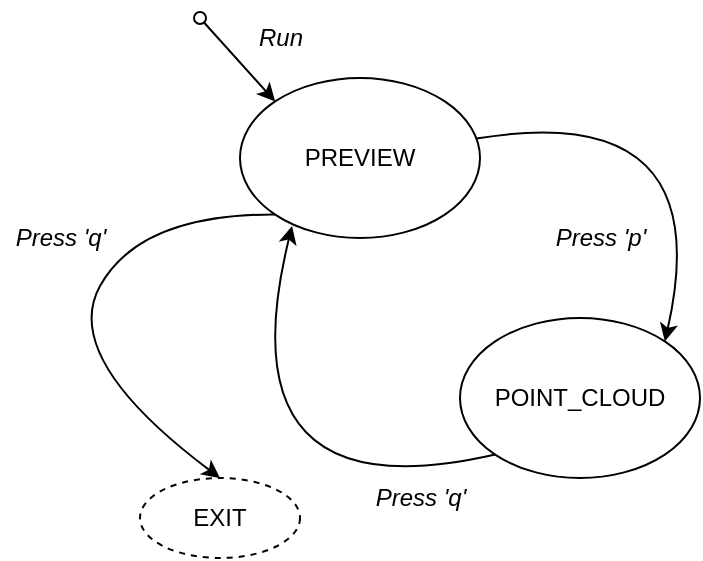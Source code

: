 <mxfile version="12.4.3" type="github" pages="1">
  <diagram name="Page-1" id="edf60f1a-56cd-e834-aa8a-f176f3a09ee4">
    <mxGraphModel dx="1424" dy="832" grid="1" gridSize="10" guides="1" tooltips="1" connect="1" arrows="1" fold="1" page="1" pageScale="1" pageWidth="1100" pageHeight="850" background="#ffffff" math="0" shadow="0">
      <root>
        <mxCell id="0"/>
        <mxCell id="1" parent="0"/>
        <mxCell id="_h5BoRMPPfImRbqNzBkp-1" value="PREVIEW" style="ellipse;whiteSpace=wrap;html=1;" parent="1" vertex="1">
          <mxGeometry x="180" y="130" width="120" height="80" as="geometry"/>
        </mxCell>
        <mxCell id="_h5BoRMPPfImRbqNzBkp-2" value="POINT_CLOUD" style="ellipse;whiteSpace=wrap;html=1;" parent="1" vertex="1">
          <mxGeometry x="290" y="250" width="120" height="80" as="geometry"/>
        </mxCell>
        <mxCell id="_h5BoRMPPfImRbqNzBkp-5" value="" style="endArrow=classic;html=1;entryX=0;entryY=0;entryDx=0;entryDy=0;startArrow=oval;startFill=0;" parent="1" target="_h5BoRMPPfImRbqNzBkp-1" edge="1">
          <mxGeometry width="50" height="50" relative="1" as="geometry">
            <mxPoint x="160" y="100" as="sourcePoint"/>
            <mxPoint x="170" y="40" as="targetPoint"/>
          </mxGeometry>
        </mxCell>
        <mxCell id="_h5BoRMPPfImRbqNzBkp-6" value="&lt;i&gt;Run&lt;/i&gt;" style="text;html=1;align=center;verticalAlign=middle;resizable=0;points=[];;autosize=1;" parent="1" vertex="1">
          <mxGeometry x="180" y="100" width="40" height="20" as="geometry"/>
        </mxCell>
        <mxCell id="_h5BoRMPPfImRbqNzBkp-7" value="&lt;i&gt;Press &#39;p&#39;&lt;br&gt;&lt;/i&gt;" style="text;html=1;align=center;verticalAlign=middle;resizable=0;points=[];;autosize=1;" parent="1" vertex="1">
          <mxGeometry x="330" y="200" width="60" height="20" as="geometry"/>
        </mxCell>
        <mxCell id="_h5BoRMPPfImRbqNzBkp-8" value="" style="curved=1;endArrow=classic;html=1;entryX=1;entryY=0;entryDx=0;entryDy=0;" parent="1" source="_h5BoRMPPfImRbqNzBkp-1" target="_h5BoRMPPfImRbqNzBkp-2" edge="1">
          <mxGeometry width="50" height="50" relative="1" as="geometry">
            <mxPoint x="150" y="520" as="sourcePoint"/>
            <mxPoint x="200" y="470" as="targetPoint"/>
            <Array as="points">
              <mxPoint x="420" y="140"/>
            </Array>
          </mxGeometry>
        </mxCell>
        <mxCell id="_h5BoRMPPfImRbqNzBkp-11" value="" style="curved=1;endArrow=classic;html=1;entryX=0.217;entryY=0.925;entryDx=0;entryDy=0;entryPerimeter=0;exitX=0;exitY=1;exitDx=0;exitDy=0;" parent="1" source="_h5BoRMPPfImRbqNzBkp-2" target="_h5BoRMPPfImRbqNzBkp-1" edge="1">
          <mxGeometry width="50" height="50" relative="1" as="geometry">
            <mxPoint x="129.999" y="280.299" as="sourcePoint"/>
            <mxPoint x="224.216" y="381.716" as="targetPoint"/>
            <Array as="points">
              <mxPoint x="170" y="350"/>
            </Array>
          </mxGeometry>
        </mxCell>
        <mxCell id="_h5BoRMPPfImRbqNzBkp-12" value="&lt;i&gt;Press &#39;q&#39;&lt;br&gt;&lt;/i&gt;" style="text;html=1;align=center;verticalAlign=middle;resizable=0;points=[];;autosize=1;" parent="1" vertex="1">
          <mxGeometry x="240" y="330" width="60" height="20" as="geometry"/>
        </mxCell>
        <mxCell id="_h5BoRMPPfImRbqNzBkp-13" value="" style="curved=1;endArrow=classic;html=1;exitX=0;exitY=1;exitDx=0;exitDy=0;endFill=1;entryX=0.5;entryY=0;entryDx=0;entryDy=0;" parent="1" source="_h5BoRMPPfImRbqNzBkp-1" target="_h5BoRMPPfImRbqNzBkp-15" edge="1">
          <mxGeometry width="50" height="50" relative="1" as="geometry">
            <mxPoint x="79.999" y="260.299" as="sourcePoint"/>
            <mxPoint x="150" y="330" as="targetPoint"/>
            <Array as="points">
              <mxPoint x="130" y="198"/>
              <mxPoint x="90" y="270"/>
            </Array>
          </mxGeometry>
        </mxCell>
        <mxCell id="_h5BoRMPPfImRbqNzBkp-14" value="&lt;i&gt;Press &#39;q&#39;&lt;br&gt;&lt;/i&gt;" style="text;html=1;align=center;verticalAlign=middle;resizable=0;points=[];;autosize=1;" parent="1" vertex="1">
          <mxGeometry x="60" y="200" width="60" height="20" as="geometry"/>
        </mxCell>
        <mxCell id="_h5BoRMPPfImRbqNzBkp-15" value="EXIT" style="ellipse;whiteSpace=wrap;html=1;dashed=1;" parent="1" vertex="1">
          <mxGeometry x="130" y="330" width="80" height="40" as="geometry"/>
        </mxCell>
      </root>
    </mxGraphModel>
  </diagram>
</mxfile>
